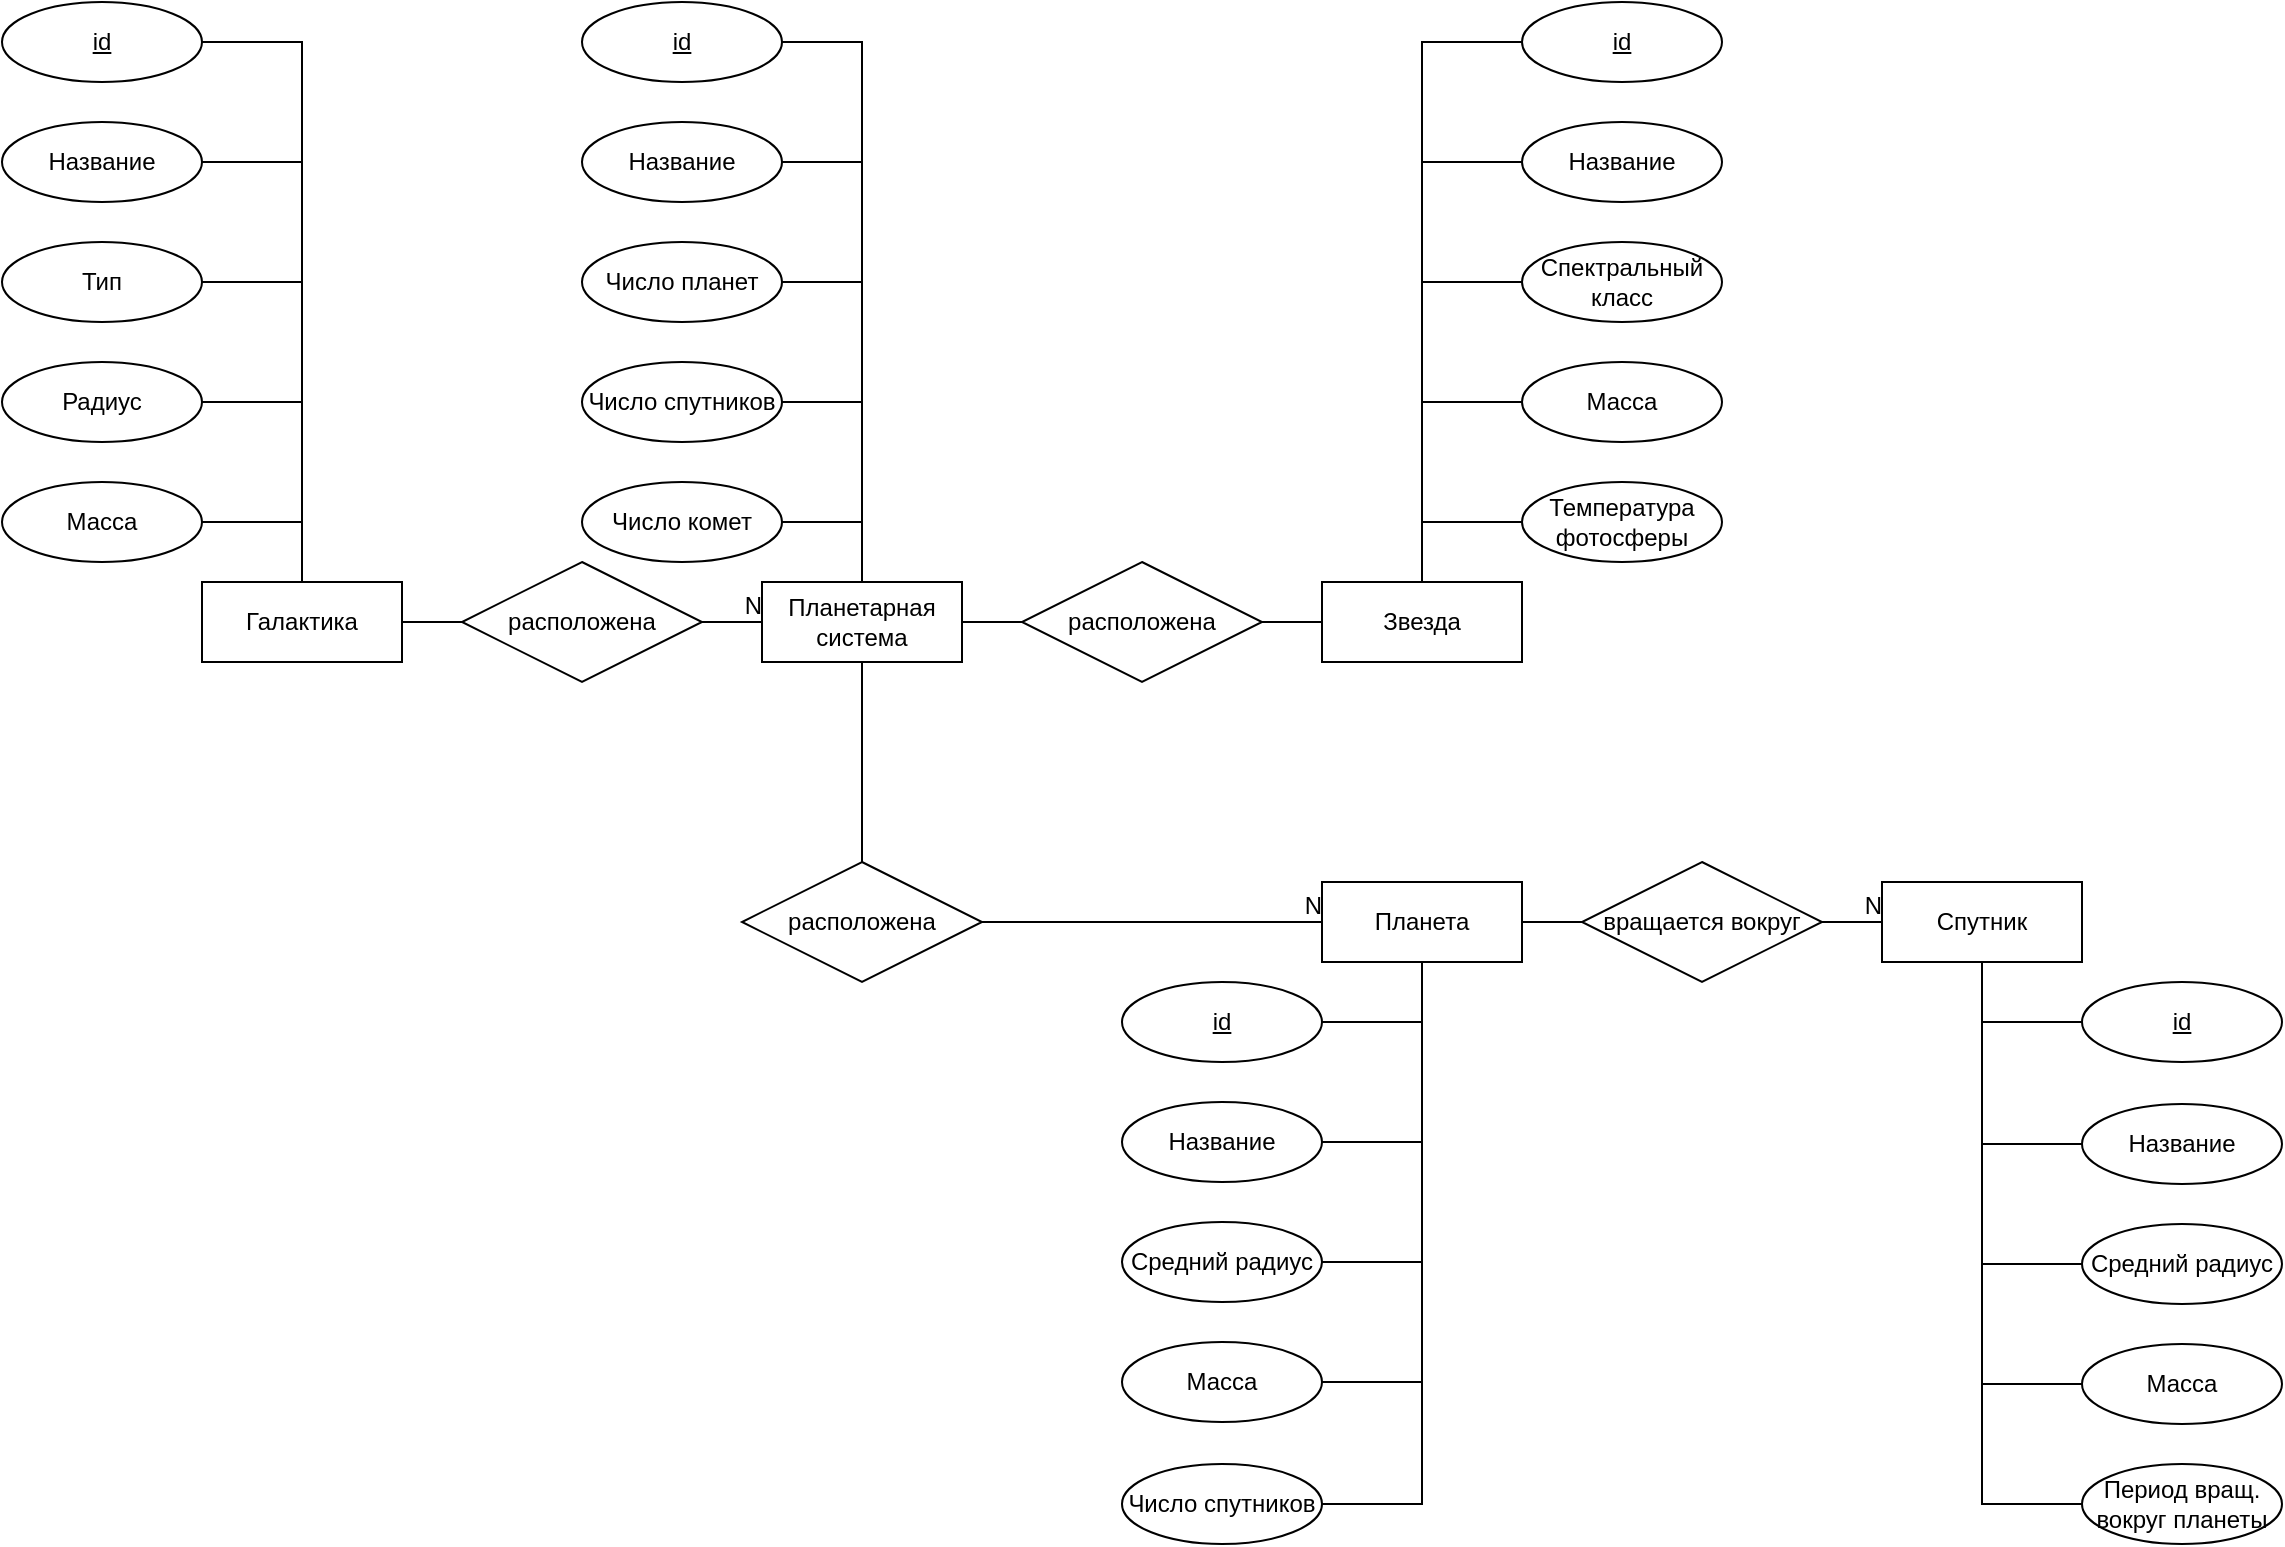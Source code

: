 <mxfile version="20.3.2" type="device"><diagram id="agWtS23heptpRP109B36" name="Page-1"><mxGraphModel dx="377" dy="605" grid="1" gridSize="10" guides="1" tooltips="1" connect="1" arrows="1" fold="1" page="1" pageScale="1" pageWidth="1169" pageHeight="827" math="0" shadow="0"><root><mxCell id="0"/><mxCell id="1" parent="0"/><mxCell id="5H0ZWTkI6ilYMuoTcyt8-28" value="Галактика" style="whiteSpace=wrap;html=1;align=center;" parent="1" vertex="1"><mxGeometry x="100" y="299" width="100" height="40" as="geometry"/></mxCell><mxCell id="5H0ZWTkI6ilYMuoTcyt8-45" style="edgeStyle=orthogonalEdgeStyle;rounded=0;orthogonalLoop=1;jettySize=auto;html=1;exitX=1;exitY=0.5;exitDx=0;exitDy=0;entryX=0;entryY=0.5;entryDx=0;entryDy=0;endArrow=none;endFill=0;" parent="1" source="5H0ZWTkI6ilYMuoTcyt8-29" target="5H0ZWTkI6ilYMuoTcyt8-35" edge="1"><mxGeometry relative="1" as="geometry"/></mxCell><mxCell id="5H0ZWTkI6ilYMuoTcyt8-67" style="edgeStyle=orthogonalEdgeStyle;rounded=0;orthogonalLoop=1;jettySize=auto;html=1;exitX=0.5;exitY=1;exitDx=0;exitDy=0;entryX=0.5;entryY=0;entryDx=0;entryDy=0;endArrow=none;endFill=0;" parent="1" source="5H0ZWTkI6ilYMuoTcyt8-29" target="5H0ZWTkI6ilYMuoTcyt8-62" edge="1"><mxGeometry relative="1" as="geometry"/></mxCell><mxCell id="5H0ZWTkI6ilYMuoTcyt8-29" value="Планетарная система" style="whiteSpace=wrap;html=1;align=center;" parent="1" vertex="1"><mxGeometry x="380" y="299" width="100" height="40" as="geometry"/></mxCell><mxCell id="5H0ZWTkI6ilYMuoTcyt8-31" value="Звезда" style="whiteSpace=wrap;html=1;align=center;" parent="1" vertex="1"><mxGeometry x="660" y="299" width="100" height="40" as="geometry"/></mxCell><mxCell id="5H0ZWTkI6ilYMuoTcyt8-33" value="расположена" style="shape=rhombus;perimeter=rhombusPerimeter;whiteSpace=wrap;html=1;align=center;" parent="1" vertex="1"><mxGeometry x="230" y="289" width="120" height="60" as="geometry"/></mxCell><mxCell id="5H0ZWTkI6ilYMuoTcyt8-35" value="расположена" style="shape=rhombus;perimeter=rhombusPerimeter;whiteSpace=wrap;html=1;align=center;" parent="1" vertex="1"><mxGeometry x="510" y="289" width="120" height="60" as="geometry"/></mxCell><mxCell id="5H0ZWTkI6ilYMuoTcyt8-49" style="edgeStyle=orthogonalEdgeStyle;rounded=0;orthogonalLoop=1;jettySize=auto;html=1;exitX=1;exitY=0.5;exitDx=0;exitDy=0;entryX=0;entryY=0.5;entryDx=0;entryDy=0;endArrow=none;endFill=0;" parent="1" source="5H0ZWTkI6ilYMuoTcyt8-36" target="5H0ZWTkI6ilYMuoTcyt8-38" edge="1"><mxGeometry relative="1" as="geometry"/></mxCell><mxCell id="5H0ZWTkI6ilYMuoTcyt8-36" value="Планета" style="whiteSpace=wrap;html=1;align=center;" parent="1" vertex="1"><mxGeometry x="660" y="449" width="100" height="40" as="geometry"/></mxCell><mxCell id="5H0ZWTkI6ilYMuoTcyt8-37" value="Спутник" style="whiteSpace=wrap;html=1;align=center;" parent="1" vertex="1"><mxGeometry x="940" y="449" width="100" height="40" as="geometry"/></mxCell><mxCell id="5H0ZWTkI6ilYMuoTcyt8-38" value="вращается вокруг" style="shape=rhombus;perimeter=rhombusPerimeter;whiteSpace=wrap;html=1;align=center;" parent="1" vertex="1"><mxGeometry x="790" y="439" width="120" height="60" as="geometry"/></mxCell><mxCell id="5H0ZWTkI6ilYMuoTcyt8-40" value="" style="endArrow=none;html=1;rounded=0;exitX=1;exitY=0.5;exitDx=0;exitDy=0;entryX=0;entryY=0.5;entryDx=0;entryDy=0;" parent="1" source="5H0ZWTkI6ilYMuoTcyt8-28" target="5H0ZWTkI6ilYMuoTcyt8-33" edge="1"><mxGeometry relative="1" as="geometry"><mxPoint x="580" y="449" as="sourcePoint"/><mxPoint x="740" y="449" as="targetPoint"/></mxGeometry></mxCell><mxCell id="5H0ZWTkI6ilYMuoTcyt8-41" value="" style="endArrow=none;html=1;rounded=0;exitX=1;exitY=0.5;exitDx=0;exitDy=0;entryX=0;entryY=0.5;entryDx=0;entryDy=0;" parent="1" source="5H0ZWTkI6ilYMuoTcyt8-33" target="5H0ZWTkI6ilYMuoTcyt8-29" edge="1"><mxGeometry relative="1" as="geometry"><mxPoint x="580" y="449" as="sourcePoint"/><mxPoint x="450" y="229" as="targetPoint"/></mxGeometry></mxCell><mxCell id="5H0ZWTkI6ilYMuoTcyt8-42" value="N" style="resizable=0;html=1;align=right;verticalAlign=bottom;" parent="5H0ZWTkI6ilYMuoTcyt8-41" connectable="0" vertex="1"><mxGeometry x="1" relative="1" as="geometry"/></mxCell><mxCell id="5H0ZWTkI6ilYMuoTcyt8-43" value="" style="endArrow=none;html=1;rounded=0;exitX=1;exitY=0.5;exitDx=0;exitDy=0;entryX=0;entryY=0.5;entryDx=0;entryDy=0;" parent="1" source="5H0ZWTkI6ilYMuoTcyt8-35" target="5H0ZWTkI6ilYMuoTcyt8-31" edge="1"><mxGeometry relative="1" as="geometry"><mxPoint x="570" y="399" as="sourcePoint"/><mxPoint x="750" y="239" as="targetPoint"/></mxGeometry></mxCell><mxCell id="5H0ZWTkI6ilYMuoTcyt8-50" value="" style="endArrow=none;html=1;rounded=0;entryX=0;entryY=0.5;entryDx=0;entryDy=0;exitX=1;exitY=0.5;exitDx=0;exitDy=0;" parent="1" source="5H0ZWTkI6ilYMuoTcyt8-38" target="5H0ZWTkI6ilYMuoTcyt8-37" edge="1"><mxGeometry relative="1" as="geometry"><mxPoint x="580" y="449" as="sourcePoint"/><mxPoint x="740" y="449" as="targetPoint"/></mxGeometry></mxCell><mxCell id="5H0ZWTkI6ilYMuoTcyt8-51" value="N" style="resizable=0;html=1;align=right;verticalAlign=bottom;" parent="5H0ZWTkI6ilYMuoTcyt8-50" connectable="0" vertex="1"><mxGeometry x="1" relative="1" as="geometry"/></mxCell><mxCell id="5H0ZWTkI6ilYMuoTcyt8-101" style="edgeStyle=orthogonalEdgeStyle;rounded=0;orthogonalLoop=1;jettySize=auto;html=1;exitX=1;exitY=0.5;exitDx=0;exitDy=0;entryX=0.5;entryY=0;entryDx=0;entryDy=0;endArrow=none;endFill=0;" parent="1" source="5H0ZWTkI6ilYMuoTcyt8-52" target="5H0ZWTkI6ilYMuoTcyt8-28" edge="1"><mxGeometry relative="1" as="geometry"/></mxCell><mxCell id="5H0ZWTkI6ilYMuoTcyt8-52" value="id" style="ellipse;whiteSpace=wrap;html=1;align=center;fontStyle=4;" parent="1" vertex="1"><mxGeometry y="9" width="100" height="40" as="geometry"/></mxCell><mxCell id="5H0ZWTkI6ilYMuoTcyt8-100" style="edgeStyle=orthogonalEdgeStyle;rounded=0;orthogonalLoop=1;jettySize=auto;html=1;exitX=1;exitY=0.5;exitDx=0;exitDy=0;endArrow=none;endFill=0;entryX=0.5;entryY=0;entryDx=0;entryDy=0;" parent="1" source="5H0ZWTkI6ilYMuoTcyt8-53" target="5H0ZWTkI6ilYMuoTcyt8-28" edge="1"><mxGeometry relative="1" as="geometry"><mxPoint x="175" y="210" as="targetPoint"/></mxGeometry></mxCell><mxCell id="5H0ZWTkI6ilYMuoTcyt8-53" value="Тип" style="ellipse;whiteSpace=wrap;html=1;align=center;" parent="1" vertex="1"><mxGeometry y="129" width="100" height="40" as="geometry"/></mxCell><mxCell id="5H0ZWTkI6ilYMuoTcyt8-98" style="edgeStyle=orthogonalEdgeStyle;rounded=0;orthogonalLoop=1;jettySize=auto;html=1;exitX=1;exitY=0.5;exitDx=0;exitDy=0;endArrow=none;endFill=0;entryX=0.5;entryY=0;entryDx=0;entryDy=0;" parent="1" source="5H0ZWTkI6ilYMuoTcyt8-54" target="5H0ZWTkI6ilYMuoTcyt8-28" edge="1"><mxGeometry relative="1" as="geometry"><mxPoint x="175" y="260" as="targetPoint"/></mxGeometry></mxCell><mxCell id="5H0ZWTkI6ilYMuoTcyt8-54" value="Масса" style="ellipse;whiteSpace=wrap;html=1;align=center;" parent="1" vertex="1"><mxGeometry y="249" width="100" height="40" as="geometry"/></mxCell><mxCell id="5H0ZWTkI6ilYMuoTcyt8-99" style="edgeStyle=orthogonalEdgeStyle;rounded=0;orthogonalLoop=1;jettySize=auto;html=1;exitX=1;exitY=0.5;exitDx=0;exitDy=0;entryX=0.5;entryY=0;entryDx=0;entryDy=0;endArrow=none;endFill=0;" parent="1" source="5H0ZWTkI6ilYMuoTcyt8-55" target="5H0ZWTkI6ilYMuoTcyt8-28" edge="1"><mxGeometry relative="1" as="geometry"/></mxCell><mxCell id="5H0ZWTkI6ilYMuoTcyt8-55" value="Радиус" style="ellipse;whiteSpace=wrap;html=1;align=center;" parent="1" vertex="1"><mxGeometry y="189" width="100" height="40" as="geometry"/></mxCell><mxCell id="5H0ZWTkI6ilYMuoTcyt8-106" style="edgeStyle=orthogonalEdgeStyle;rounded=0;orthogonalLoop=1;jettySize=auto;html=1;exitX=1;exitY=0.5;exitDx=0;exitDy=0;endArrow=none;endFill=0;entryX=0.5;entryY=0;entryDx=0;entryDy=0;" parent="1" source="5H0ZWTkI6ilYMuoTcyt8-57" target="5H0ZWTkI6ilYMuoTcyt8-29" edge="1"><mxGeometry relative="1" as="geometry"><mxPoint x="495" y="250" as="targetPoint"/></mxGeometry></mxCell><mxCell id="5H0ZWTkI6ilYMuoTcyt8-57" value="id" style="ellipse;whiteSpace=wrap;html=1;align=center;fontStyle=4;" parent="1" vertex="1"><mxGeometry x="290" y="9" width="100" height="40" as="geometry"/></mxCell><mxCell id="5H0ZWTkI6ilYMuoTcyt8-105" style="edgeStyle=orthogonalEdgeStyle;rounded=0;orthogonalLoop=1;jettySize=auto;html=1;exitX=1;exitY=0.5;exitDx=0;exitDy=0;endArrow=none;endFill=0;entryX=0.5;entryY=0;entryDx=0;entryDy=0;" parent="1" source="5H0ZWTkI6ilYMuoTcyt8-58" target="5H0ZWTkI6ilYMuoTcyt8-29" edge="1"><mxGeometry relative="1" as="geometry"><mxPoint x="445" y="190" as="targetPoint"/></mxGeometry></mxCell><mxCell id="5H0ZWTkI6ilYMuoTcyt8-58" value="Число планет" style="ellipse;whiteSpace=wrap;html=1;align=center;" parent="1" vertex="1"><mxGeometry x="290" y="129" width="100" height="40" as="geometry"/></mxCell><mxCell id="5H0ZWTkI6ilYMuoTcyt8-103" style="edgeStyle=orthogonalEdgeStyle;rounded=0;orthogonalLoop=1;jettySize=auto;html=1;exitX=1;exitY=0.5;exitDx=0;exitDy=0;entryX=0.5;entryY=0;entryDx=0;entryDy=0;endArrow=none;endFill=0;" parent="1" source="5H0ZWTkI6ilYMuoTcyt8-59" target="5H0ZWTkI6ilYMuoTcyt8-29" edge="1"><mxGeometry relative="1" as="geometry"/></mxCell><mxCell id="5H0ZWTkI6ilYMuoTcyt8-59" value="Число комет" style="ellipse;whiteSpace=wrap;html=1;align=center;" parent="1" vertex="1"><mxGeometry x="290" y="249" width="100" height="40" as="geometry"/></mxCell><mxCell id="5H0ZWTkI6ilYMuoTcyt8-104" style="edgeStyle=orthogonalEdgeStyle;rounded=0;orthogonalLoop=1;jettySize=auto;html=1;exitX=1;exitY=0.5;exitDx=0;exitDy=0;entryX=0.5;entryY=0;entryDx=0;entryDy=0;endArrow=none;endFill=0;" parent="1" source="5H0ZWTkI6ilYMuoTcyt8-60" target="5H0ZWTkI6ilYMuoTcyt8-29" edge="1"><mxGeometry relative="1" as="geometry"/></mxCell><mxCell id="5H0ZWTkI6ilYMuoTcyt8-60" value="Число спутников" style="ellipse;whiteSpace=wrap;html=1;align=center;" parent="1" vertex="1"><mxGeometry x="290" y="189" width="100" height="40" as="geometry"/></mxCell><mxCell id="5H0ZWTkI6ilYMuoTcyt8-62" value="расположена" style="shape=rhombus;perimeter=rhombusPerimeter;whiteSpace=wrap;html=1;align=center;" parent="1" vertex="1"><mxGeometry x="370" y="439" width="120" height="60" as="geometry"/></mxCell><mxCell id="5H0ZWTkI6ilYMuoTcyt8-65" value="" style="endArrow=none;html=1;rounded=0;entryX=0;entryY=0.5;entryDx=0;entryDy=0;exitX=1;exitY=0.5;exitDx=0;exitDy=0;" parent="1" source="5H0ZWTkI6ilYMuoTcyt8-62" target="5H0ZWTkI6ilYMuoTcyt8-36" edge="1"><mxGeometry relative="1" as="geometry"><mxPoint x="605" y="280" as="sourcePoint"/><mxPoint x="765" y="280" as="targetPoint"/></mxGeometry></mxCell><mxCell id="5H0ZWTkI6ilYMuoTcyt8-66" value="N" style="resizable=0;html=1;align=right;verticalAlign=bottom;" parent="5H0ZWTkI6ilYMuoTcyt8-65" connectable="0" vertex="1"><mxGeometry x="1" relative="1" as="geometry"/></mxCell><mxCell id="5H0ZWTkI6ilYMuoTcyt8-107" style="edgeStyle=orthogonalEdgeStyle;rounded=0;orthogonalLoop=1;jettySize=auto;html=1;exitX=0;exitY=0.5;exitDx=0;exitDy=0;entryX=0.5;entryY=0;entryDx=0;entryDy=0;endArrow=none;endFill=0;" parent="1" source="5H0ZWTkI6ilYMuoTcyt8-68" target="5H0ZWTkI6ilYMuoTcyt8-31" edge="1"><mxGeometry relative="1" as="geometry"/></mxCell><mxCell id="5H0ZWTkI6ilYMuoTcyt8-68" value="id" style="ellipse;whiteSpace=wrap;html=1;align=center;fontStyle=4;" parent="1" vertex="1"><mxGeometry x="760" y="9" width="100" height="40" as="geometry"/></mxCell><mxCell id="5H0ZWTkI6ilYMuoTcyt8-108" style="edgeStyle=orthogonalEdgeStyle;rounded=0;orthogonalLoop=1;jettySize=auto;html=1;exitX=0;exitY=0.5;exitDx=0;exitDy=0;endArrow=none;endFill=0;entryX=0.5;entryY=0;entryDx=0;entryDy=0;" parent="1" source="5H0ZWTkI6ilYMuoTcyt8-69" target="5H0ZWTkI6ilYMuoTcyt8-31" edge="1"><mxGeometry relative="1" as="geometry"><mxPoint x="735" y="270" as="targetPoint"/></mxGeometry></mxCell><mxCell id="5H0ZWTkI6ilYMuoTcyt8-69" value="Спектральный класс" style="ellipse;whiteSpace=wrap;html=1;align=center;" parent="1" vertex="1"><mxGeometry x="760" y="129" width="100" height="40" as="geometry"/></mxCell><mxCell id="5H0ZWTkI6ilYMuoTcyt8-109" style="edgeStyle=orthogonalEdgeStyle;rounded=0;orthogonalLoop=1;jettySize=auto;html=1;exitX=0;exitY=0.5;exitDx=0;exitDy=0;entryX=0.5;entryY=0;entryDx=0;entryDy=0;endArrow=none;endFill=0;" parent="1" source="5H0ZWTkI6ilYMuoTcyt8-70" target="5H0ZWTkI6ilYMuoTcyt8-31" edge="1"><mxGeometry relative="1" as="geometry"/></mxCell><mxCell id="5H0ZWTkI6ilYMuoTcyt8-70" value="Масса" style="ellipse;whiteSpace=wrap;html=1;align=center;" parent="1" vertex="1"><mxGeometry x="760" y="189" width="100" height="40" as="geometry"/></mxCell><mxCell id="5H0ZWTkI6ilYMuoTcyt8-110" style="edgeStyle=orthogonalEdgeStyle;rounded=0;orthogonalLoop=1;jettySize=auto;html=1;exitX=0;exitY=0.5;exitDx=0;exitDy=0;entryX=0.5;entryY=0;entryDx=0;entryDy=0;endArrow=none;endFill=0;" parent="1" source="5H0ZWTkI6ilYMuoTcyt8-71" target="5H0ZWTkI6ilYMuoTcyt8-31" edge="1"><mxGeometry relative="1" as="geometry"/></mxCell><mxCell id="5H0ZWTkI6ilYMuoTcyt8-71" value="Температура фотосферы" style="ellipse;whiteSpace=wrap;html=1;align=center;" parent="1" vertex="1"><mxGeometry x="760" y="249" width="100" height="40" as="geometry"/></mxCell><mxCell id="5H0ZWTkI6ilYMuoTcyt8-113" style="edgeStyle=orthogonalEdgeStyle;rounded=0;orthogonalLoop=1;jettySize=auto;html=1;exitX=1;exitY=0.5;exitDx=0;exitDy=0;entryX=0.5;entryY=1;entryDx=0;entryDy=0;endArrow=none;endFill=0;" parent="1" source="5H0ZWTkI6ilYMuoTcyt8-74" target="5H0ZWTkI6ilYMuoTcyt8-36" edge="1"><mxGeometry relative="1" as="geometry"/></mxCell><mxCell id="5H0ZWTkI6ilYMuoTcyt8-74" value="Средний радиус" style="ellipse;whiteSpace=wrap;html=1;align=center;" parent="1" vertex="1"><mxGeometry x="560" y="619" width="100" height="40" as="geometry"/></mxCell><mxCell id="5H0ZWTkI6ilYMuoTcyt8-114" style="edgeStyle=orthogonalEdgeStyle;rounded=0;orthogonalLoop=1;jettySize=auto;html=1;exitX=1;exitY=0.5;exitDx=0;exitDy=0;entryX=0.5;entryY=1;entryDx=0;entryDy=0;endArrow=none;endFill=0;" parent="1" source="5H0ZWTkI6ilYMuoTcyt8-75" target="5H0ZWTkI6ilYMuoTcyt8-36" edge="1"><mxGeometry relative="1" as="geometry"/></mxCell><mxCell id="5H0ZWTkI6ilYMuoTcyt8-75" value="Масса" style="ellipse;whiteSpace=wrap;html=1;align=center;" parent="1" vertex="1"><mxGeometry x="560" y="679" width="100" height="40" as="geometry"/></mxCell><mxCell id="5H0ZWTkI6ilYMuoTcyt8-116" style="edgeStyle=orthogonalEdgeStyle;rounded=0;orthogonalLoop=1;jettySize=auto;html=1;exitX=1;exitY=0.5;exitDx=0;exitDy=0;entryX=0.5;entryY=1;entryDx=0;entryDy=0;endArrow=none;endFill=0;" parent="1" source="5H0ZWTkI6ilYMuoTcyt8-77" target="5H0ZWTkI6ilYMuoTcyt8-36" edge="1"><mxGeometry relative="1" as="geometry"/></mxCell><mxCell id="5H0ZWTkI6ilYMuoTcyt8-77" value="Число спутников" style="ellipse;whiteSpace=wrap;html=1;align=center;" parent="1" vertex="1"><mxGeometry x="560" y="740" width="100" height="40" as="geometry"/></mxCell><mxCell id="5H0ZWTkI6ilYMuoTcyt8-118" style="edgeStyle=orthogonalEdgeStyle;rounded=0;orthogonalLoop=1;jettySize=auto;html=1;exitX=0;exitY=0.5;exitDx=0;exitDy=0;entryX=0.5;entryY=1;entryDx=0;entryDy=0;endArrow=none;endFill=0;" parent="1" source="5H0ZWTkI6ilYMuoTcyt8-79" target="5H0ZWTkI6ilYMuoTcyt8-37" edge="1"><mxGeometry relative="1" as="geometry"/></mxCell><mxCell id="5H0ZWTkI6ilYMuoTcyt8-79" value="Средний радиус" style="ellipse;whiteSpace=wrap;html=1;align=center;" parent="1" vertex="1"><mxGeometry x="1040" y="620" width="100" height="40" as="geometry"/></mxCell><mxCell id="5H0ZWTkI6ilYMuoTcyt8-119" style="edgeStyle=orthogonalEdgeStyle;rounded=0;orthogonalLoop=1;jettySize=auto;html=1;exitX=0;exitY=0.5;exitDx=0;exitDy=0;entryX=0.5;entryY=1;entryDx=0;entryDy=0;endArrow=none;endFill=0;" parent="1" source="5H0ZWTkI6ilYMuoTcyt8-80" target="5H0ZWTkI6ilYMuoTcyt8-37" edge="1"><mxGeometry relative="1" as="geometry"/></mxCell><mxCell id="5H0ZWTkI6ilYMuoTcyt8-80" value="Масса" style="ellipse;whiteSpace=wrap;html=1;align=center;" parent="1" vertex="1"><mxGeometry x="1040" y="680" width="100" height="40" as="geometry"/></mxCell><mxCell id="5H0ZWTkI6ilYMuoTcyt8-120" style="edgeStyle=orthogonalEdgeStyle;rounded=0;orthogonalLoop=1;jettySize=auto;html=1;exitX=0;exitY=0.5;exitDx=0;exitDy=0;entryX=0.5;entryY=1;entryDx=0;entryDy=0;endArrow=none;endFill=0;" parent="1" source="5H0ZWTkI6ilYMuoTcyt8-81" target="5H0ZWTkI6ilYMuoTcyt8-37" edge="1"><mxGeometry relative="1" as="geometry"/></mxCell><mxCell id="5H0ZWTkI6ilYMuoTcyt8-81" value="Период вращ. вокруг планеты" style="ellipse;whiteSpace=wrap;html=1;align=center;" parent="1" vertex="1"><mxGeometry x="1040" y="740" width="100" height="40" as="geometry"/></mxCell><mxCell id="5H0ZWTkI6ilYMuoTcyt8-125" style="edgeStyle=orthogonalEdgeStyle;rounded=0;orthogonalLoop=1;jettySize=auto;html=1;exitX=1;exitY=0.5;exitDx=0;exitDy=0;entryX=0.5;entryY=0;entryDx=0;entryDy=0;endArrow=none;endFill=0;" parent="1" source="5H0ZWTkI6ilYMuoTcyt8-124" target="5H0ZWTkI6ilYMuoTcyt8-28" edge="1"><mxGeometry relative="1" as="geometry"/></mxCell><mxCell id="5H0ZWTkI6ilYMuoTcyt8-124" value="Название" style="ellipse;whiteSpace=wrap;html=1;align=center;" parent="1" vertex="1"><mxGeometry y="69" width="100" height="40" as="geometry"/></mxCell><mxCell id="5H0ZWTkI6ilYMuoTcyt8-139" style="edgeStyle=orthogonalEdgeStyle;rounded=0;orthogonalLoop=1;jettySize=auto;html=1;exitX=1;exitY=0.5;exitDx=0;exitDy=0;entryX=0.5;entryY=0;entryDx=0;entryDy=0;endArrow=none;endFill=0;" parent="1" source="5H0ZWTkI6ilYMuoTcyt8-126" target="5H0ZWTkI6ilYMuoTcyt8-29" edge="1"><mxGeometry relative="1" as="geometry"/></mxCell><mxCell id="5H0ZWTkI6ilYMuoTcyt8-126" value="Название" style="ellipse;whiteSpace=wrap;html=1;align=center;" parent="1" vertex="1"><mxGeometry x="290" y="69" width="100" height="40" as="geometry"/></mxCell><mxCell id="5H0ZWTkI6ilYMuoTcyt8-130" style="edgeStyle=orthogonalEdgeStyle;rounded=0;orthogonalLoop=1;jettySize=auto;html=1;exitX=1;exitY=0.5;exitDx=0;exitDy=0;endArrow=none;endFill=0;entryX=0.5;entryY=1;entryDx=0;entryDy=0;" parent="1" source="5H0ZWTkI6ilYMuoTcyt8-127" target="5H0ZWTkI6ilYMuoTcyt8-36" edge="1"><mxGeometry relative="1" as="geometry"><mxPoint x="740" y="510" as="targetPoint"/></mxGeometry></mxCell><mxCell id="5H0ZWTkI6ilYMuoTcyt8-127" value="Название" style="ellipse;whiteSpace=wrap;html=1;align=center;" parent="1" vertex="1"><mxGeometry x="560" y="559" width="100" height="40" as="geometry"/></mxCell><mxCell id="5H0ZWTkI6ilYMuoTcyt8-138" style="edgeStyle=orthogonalEdgeStyle;rounded=0;orthogonalLoop=1;jettySize=auto;html=1;exitX=1;exitY=0.5;exitDx=0;exitDy=0;entryX=0.5;entryY=1;entryDx=0;entryDy=0;endArrow=none;endFill=0;" parent="1" source="5H0ZWTkI6ilYMuoTcyt8-131" target="5H0ZWTkI6ilYMuoTcyt8-36" edge="1"><mxGeometry relative="1" as="geometry"/></mxCell><mxCell id="5H0ZWTkI6ilYMuoTcyt8-131" value="id" style="ellipse;whiteSpace=wrap;html=1;align=center;fontStyle=4;" parent="1" vertex="1"><mxGeometry x="560" y="499" width="100" height="40" as="geometry"/></mxCell><mxCell id="5H0ZWTkI6ilYMuoTcyt8-140" style="edgeStyle=orthogonalEdgeStyle;rounded=0;orthogonalLoop=1;jettySize=auto;html=1;exitX=0;exitY=0.5;exitDx=0;exitDy=0;entryX=0.5;entryY=0;entryDx=0;entryDy=0;endArrow=none;endFill=0;" parent="1" source="5H0ZWTkI6ilYMuoTcyt8-133" target="5H0ZWTkI6ilYMuoTcyt8-31" edge="1"><mxGeometry relative="1" as="geometry"/></mxCell><mxCell id="5H0ZWTkI6ilYMuoTcyt8-133" value="Название" style="ellipse;whiteSpace=wrap;html=1;align=center;" parent="1" vertex="1"><mxGeometry x="760" y="69" width="100" height="40" as="geometry"/></mxCell><mxCell id="5H0ZWTkI6ilYMuoTcyt8-137" style="edgeStyle=orthogonalEdgeStyle;rounded=0;orthogonalLoop=1;jettySize=auto;html=1;exitX=0;exitY=0.5;exitDx=0;exitDy=0;endArrow=none;endFill=0;entryX=0.5;entryY=1;entryDx=0;entryDy=0;" parent="1" source="5H0ZWTkI6ilYMuoTcyt8-134" target="5H0ZWTkI6ilYMuoTcyt8-37" edge="1"><mxGeometry relative="1" as="geometry"><mxPoint x="960" y="520" as="targetPoint"/></mxGeometry></mxCell><mxCell id="5H0ZWTkI6ilYMuoTcyt8-134" value="Название" style="ellipse;whiteSpace=wrap;html=1;align=center;" parent="1" vertex="1"><mxGeometry x="1040" y="560" width="100" height="40" as="geometry"/></mxCell><mxCell id="5H0ZWTkI6ilYMuoTcyt8-136" style="edgeStyle=orthogonalEdgeStyle;rounded=0;orthogonalLoop=1;jettySize=auto;html=1;exitX=0;exitY=0.5;exitDx=0;exitDy=0;entryX=0.5;entryY=1;entryDx=0;entryDy=0;endArrow=none;endFill=0;" parent="1" source="5H0ZWTkI6ilYMuoTcyt8-135" target="5H0ZWTkI6ilYMuoTcyt8-37" edge="1"><mxGeometry relative="1" as="geometry"/></mxCell><mxCell id="5H0ZWTkI6ilYMuoTcyt8-135" value="id" style="ellipse;whiteSpace=wrap;html=1;align=center;fontStyle=4;" parent="1" vertex="1"><mxGeometry x="1040" y="499" width="100" height="40" as="geometry"/></mxCell></root></mxGraphModel></diagram></mxfile>